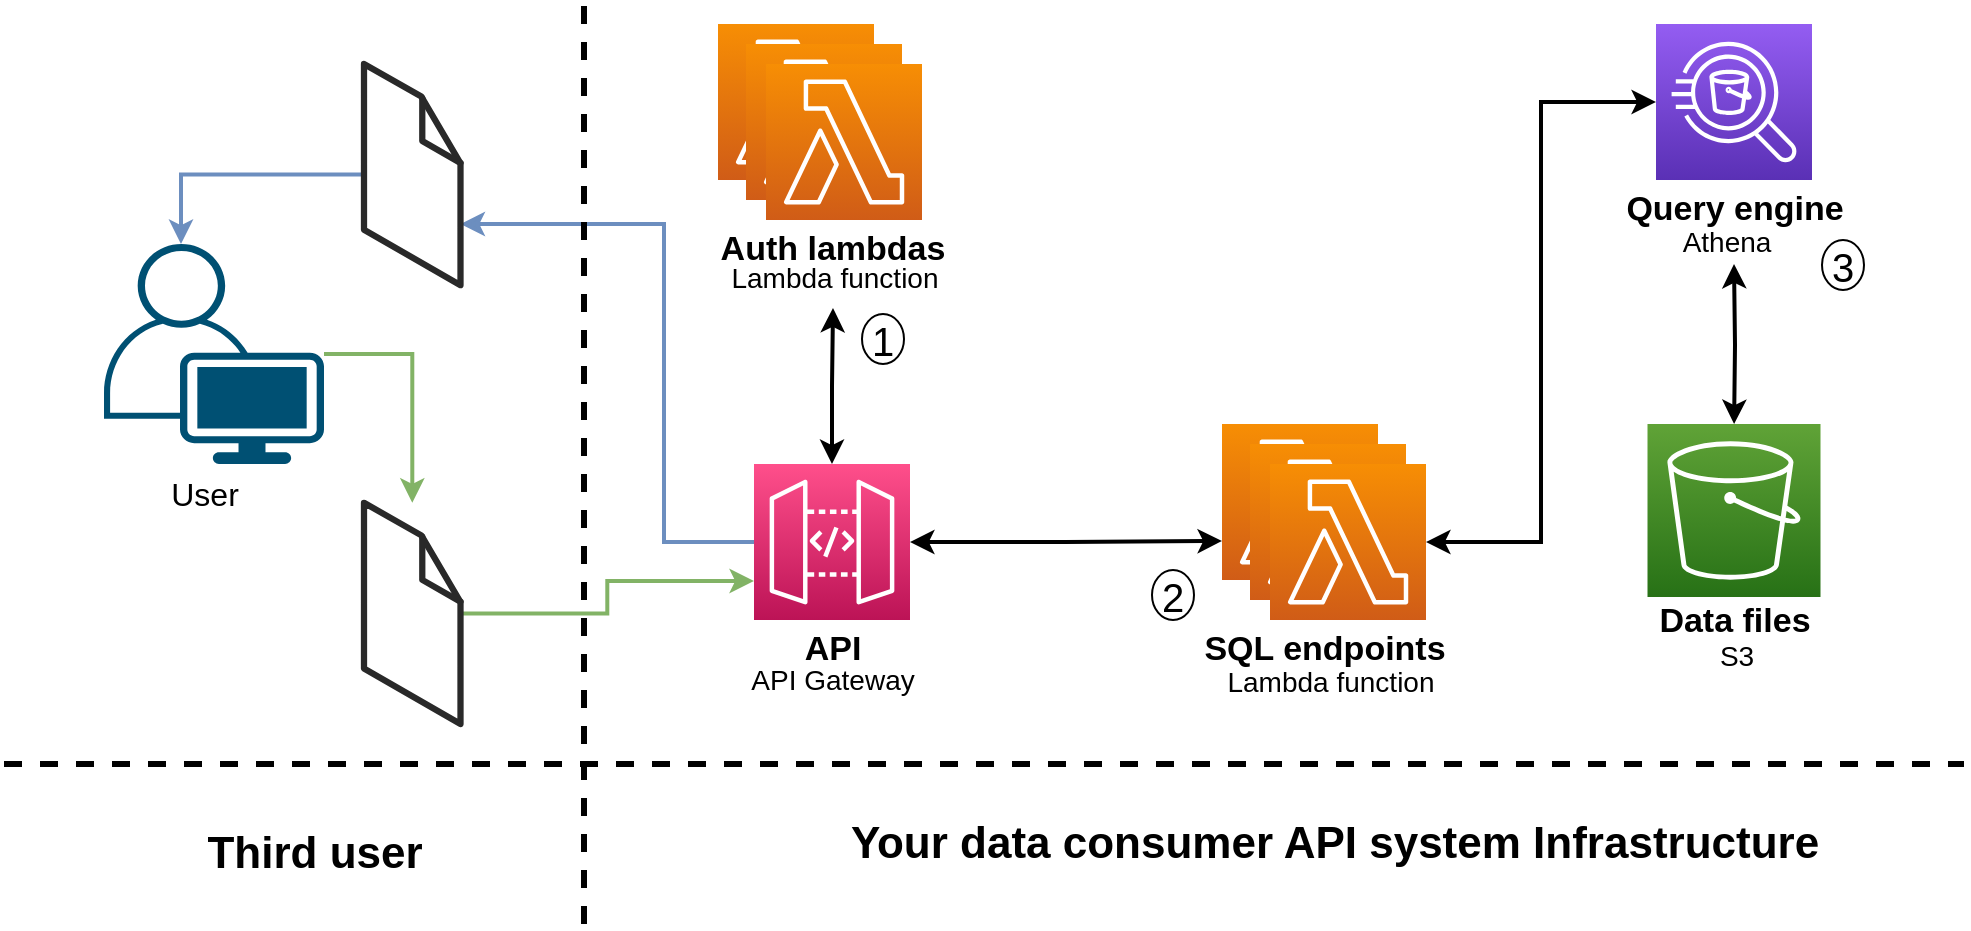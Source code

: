 <mxfile version="21.1.1" type="device">
  <diagram name="Página-1" id="AilwOh0-EXWKfMZsS6pI">
    <mxGraphModel dx="1600" dy="822" grid="1" gridSize="10" guides="1" tooltips="1" connect="1" arrows="1" fold="1" page="1" pageScale="1" pageWidth="827" pageHeight="1169" math="0" shadow="0">
      <root>
        <mxCell id="0" />
        <mxCell id="1" parent="0" />
        <mxCell id="f50SGQ-XIdbjfvz_xuF9-51" style="edgeStyle=orthogonalEdgeStyle;rounded=0;orthogonalLoop=1;jettySize=auto;html=1;entryX=0;entryY=0.75;entryDx=0;entryDy=0;entryPerimeter=0;startArrow=classic;startFill=1;strokeWidth=2;" edge="1" parent="1" source="f50SGQ-XIdbjfvz_xuF9-9" target="f50SGQ-XIdbjfvz_xuF9-4">
          <mxGeometry relative="1" as="geometry" />
        </mxCell>
        <mxCell id="f50SGQ-XIdbjfvz_xuF9-52" style="edgeStyle=orthogonalEdgeStyle;rounded=0;orthogonalLoop=1;jettySize=auto;html=1;startArrow=classic;startFill=1;strokeWidth=2;" edge="1" parent="1" source="f50SGQ-XIdbjfvz_xuF9-9" target="f50SGQ-XIdbjfvz_xuF9-21">
          <mxGeometry relative="1" as="geometry">
            <mxPoint x="484" y="220" as="targetPoint" />
          </mxGeometry>
        </mxCell>
        <mxCell id="f50SGQ-XIdbjfvz_xuF9-57" style="edgeStyle=orthogonalEdgeStyle;rounded=0;orthogonalLoop=1;jettySize=auto;html=1;fillColor=#dae8fc;strokeColor=#6c8ebf;strokeWidth=2;" edge="1" parent="1" source="f50SGQ-XIdbjfvz_xuF9-9" target="f50SGQ-XIdbjfvz_xuF9-54">
          <mxGeometry relative="1" as="geometry">
            <Array as="points">
              <mxPoint x="400" y="329" />
              <mxPoint x="400" y="170" />
            </Array>
          </mxGeometry>
        </mxCell>
        <mxCell id="f50SGQ-XIdbjfvz_xuF9-9" value="" style="sketch=0;points=[[0,0,0],[0.25,0,0],[0.5,0,0],[0.75,0,0],[1,0,0],[0,1,0],[0.25,1,0],[0.5,1,0],[0.75,1,0],[1,1,0],[0,0.25,0],[0,0.5,0],[0,0.75,0],[1,0.25,0],[1,0.5,0],[1,0.75,0]];outlineConnect=0;fontColor=#232F3E;gradientColor=#FF4F8B;gradientDirection=north;fillColor=#BC1356;strokeColor=#ffffff;dashed=0;verticalLabelPosition=bottom;verticalAlign=top;align=center;html=1;fontSize=12;fontStyle=0;aspect=fixed;shape=mxgraph.aws4.resourceIcon;resIcon=mxgraph.aws4.api_gateway;" vertex="1" parent="1">
          <mxGeometry x="445" y="290" width="78" height="78" as="geometry" />
        </mxCell>
        <mxCell id="f50SGQ-XIdbjfvz_xuF9-12" value="" style="group" vertex="1" connectable="0" parent="1">
          <mxGeometry x="665" y="270" width="135" height="150" as="geometry" />
        </mxCell>
        <mxCell id="f50SGQ-XIdbjfvz_xuF9-7" value="" style="group" vertex="1" connectable="0" parent="f50SGQ-XIdbjfvz_xuF9-12">
          <mxGeometry x="14" width="102" height="98" as="geometry" />
        </mxCell>
        <mxCell id="f50SGQ-XIdbjfvz_xuF9-4" value="" style="sketch=0;points=[[0,0,0],[0.25,0,0],[0.5,0,0],[0.75,0,0],[1,0,0],[0,1,0],[0.25,1,0],[0.5,1,0],[0.75,1,0],[1,1,0],[0,0.25,0],[0,0.5,0],[0,0.75,0],[1,0.25,0],[1,0.5,0],[1,0.75,0]];outlineConnect=0;fontColor=#232F3E;gradientColor=#F78E04;gradientDirection=north;fillColor=#D05C17;strokeColor=#ffffff;dashed=0;verticalLabelPosition=bottom;verticalAlign=top;align=center;html=1;fontSize=12;fontStyle=0;aspect=fixed;shape=mxgraph.aws4.resourceIcon;resIcon=mxgraph.aws4.lambda;" vertex="1" parent="f50SGQ-XIdbjfvz_xuF9-7">
          <mxGeometry width="78" height="78" as="geometry" />
        </mxCell>
        <mxCell id="f50SGQ-XIdbjfvz_xuF9-5" value="" style="sketch=0;points=[[0,0,0],[0.25,0,0],[0.5,0,0],[0.75,0,0],[1,0,0],[0,1,0],[0.25,1,0],[0.5,1,0],[0.75,1,0],[1,1,0],[0,0.25,0],[0,0.5,0],[0,0.75,0],[1,0.25,0],[1,0.5,0],[1,0.75,0]];outlineConnect=0;fontColor=#232F3E;gradientColor=#F78E04;gradientDirection=north;fillColor=#D05C17;strokeColor=#ffffff;dashed=0;verticalLabelPosition=bottom;verticalAlign=top;align=center;html=1;fontSize=12;fontStyle=0;aspect=fixed;shape=mxgraph.aws4.resourceIcon;resIcon=mxgraph.aws4.lambda;" vertex="1" parent="f50SGQ-XIdbjfvz_xuF9-7">
          <mxGeometry x="14" y="10" width="78" height="78" as="geometry" />
        </mxCell>
        <mxCell id="f50SGQ-XIdbjfvz_xuF9-6" value="" style="sketch=0;points=[[0,0,0],[0.25,0,0],[0.5,0,0],[0.75,0,0],[1,0,0],[0,1,0],[0.25,1,0],[0.5,1,0],[0.75,1,0],[1,1,0],[0,0.25,0],[0,0.5,0],[0,0.75,0],[1,0.25,0],[1,0.5,0],[1,0.75,0]];outlineConnect=0;fontColor=#232F3E;gradientColor=#F78E04;gradientDirection=north;fillColor=#D05C17;strokeColor=#ffffff;dashed=0;verticalLabelPosition=bottom;verticalAlign=top;align=center;html=1;fontSize=12;fontStyle=0;aspect=fixed;shape=mxgraph.aws4.resourceIcon;resIcon=mxgraph.aws4.lambda;" vertex="1" parent="f50SGQ-XIdbjfvz_xuF9-7">
          <mxGeometry x="24" y="20" width="78" height="78" as="geometry" />
        </mxCell>
        <mxCell id="f50SGQ-XIdbjfvz_xuF9-11" value="SQL endpoints" style="text;html=1;align=center;verticalAlign=middle;resizable=0;points=[];autosize=1;strokeColor=none;fillColor=none;fontStyle=1;fontSize=17;" vertex="1" parent="f50SGQ-XIdbjfvz_xuF9-12">
          <mxGeometry x="-5" y="98" width="140" height="30" as="geometry" />
        </mxCell>
        <mxCell id="f50SGQ-XIdbjfvz_xuF9-23" value="&lt;span style=&quot;font-size: 14px; font-weight: 400;&quot;&gt;Lambda function&lt;/span&gt;" style="text;html=1;align=center;verticalAlign=middle;resizable=0;points=[];autosize=1;strokeColor=none;fillColor=none;fontStyle=1;fontSize=17;" vertex="1" parent="f50SGQ-XIdbjfvz_xuF9-12">
          <mxGeometry x="2.5" y="114" width="130" height="30" as="geometry" />
        </mxCell>
        <mxCell id="f50SGQ-XIdbjfvz_xuF9-13" value="" style="group" vertex="1" connectable="0" parent="1">
          <mxGeometry x="419" y="70" width="135" height="140" as="geometry" />
        </mxCell>
        <mxCell id="f50SGQ-XIdbjfvz_xuF9-8" value="" style="group" vertex="1" connectable="0" parent="f50SGQ-XIdbjfvz_xuF9-13">
          <mxGeometry x="8" width="102" height="98" as="geometry" />
        </mxCell>
        <mxCell id="f50SGQ-XIdbjfvz_xuF9-1" value="" style="sketch=0;points=[[0,0,0],[0.25,0,0],[0.5,0,0],[0.75,0,0],[1,0,0],[0,1,0],[0.25,1,0],[0.5,1,0],[0.75,1,0],[1,1,0],[0,0.25,0],[0,0.5,0],[0,0.75,0],[1,0.25,0],[1,0.5,0],[1,0.75,0]];outlineConnect=0;fontColor=#232F3E;gradientColor=#F78E04;gradientDirection=north;fillColor=#D05C17;strokeColor=#ffffff;dashed=0;verticalLabelPosition=bottom;verticalAlign=top;align=center;html=1;fontSize=12;fontStyle=0;aspect=fixed;shape=mxgraph.aws4.resourceIcon;resIcon=mxgraph.aws4.lambda;" vertex="1" parent="f50SGQ-XIdbjfvz_xuF9-8">
          <mxGeometry width="78" height="78" as="geometry" />
        </mxCell>
        <mxCell id="f50SGQ-XIdbjfvz_xuF9-2" value="" style="sketch=0;points=[[0,0,0],[0.25,0,0],[0.5,0,0],[0.75,0,0],[1,0,0],[0,1,0],[0.25,1,0],[0.5,1,0],[0.75,1,0],[1,1,0],[0,0.25,0],[0,0.5,0],[0,0.75,0],[1,0.25,0],[1,0.5,0],[1,0.75,0]];outlineConnect=0;fontColor=#232F3E;gradientColor=#F78E04;gradientDirection=north;fillColor=#D05C17;strokeColor=#ffffff;dashed=0;verticalLabelPosition=bottom;verticalAlign=top;align=center;html=1;fontSize=12;fontStyle=0;aspect=fixed;shape=mxgraph.aws4.resourceIcon;resIcon=mxgraph.aws4.lambda;" vertex="1" parent="f50SGQ-XIdbjfvz_xuF9-8">
          <mxGeometry x="14" y="10" width="78" height="78" as="geometry" />
        </mxCell>
        <mxCell id="f50SGQ-XIdbjfvz_xuF9-3" value="" style="sketch=0;points=[[0,0,0],[0.25,0,0],[0.5,0,0],[0.75,0,0],[1,0,0],[0,1,0],[0.25,1,0],[0.5,1,0],[0.75,1,0],[1,1,0],[0,0.25,0],[0,0.5,0],[0,0.75,0],[1,0.25,0],[1,0.5,0],[1,0.75,0]];outlineConnect=0;fontColor=#232F3E;gradientColor=#F78E04;gradientDirection=north;fillColor=#D05C17;strokeColor=#ffffff;dashed=0;verticalLabelPosition=bottom;verticalAlign=top;align=center;html=1;fontSize=12;fontStyle=0;aspect=fixed;shape=mxgraph.aws4.resourceIcon;resIcon=mxgraph.aws4.lambda;" vertex="1" parent="f50SGQ-XIdbjfvz_xuF9-8">
          <mxGeometry x="24" y="20" width="78" height="78" as="geometry" />
        </mxCell>
        <mxCell id="f50SGQ-XIdbjfvz_xuF9-10" value="Auth lambdas" style="text;html=1;align=center;verticalAlign=middle;resizable=0;points=[];autosize=1;strokeColor=none;fillColor=none;fontStyle=1;fontSize=17;" vertex="1" parent="f50SGQ-XIdbjfvz_xuF9-13">
          <mxGeometry x="-5" y="98" width="140" height="30" as="geometry" />
        </mxCell>
        <mxCell id="f50SGQ-XIdbjfvz_xuF9-21" value="&lt;span style=&quot;font-size: 14px; font-weight: 400;&quot;&gt;Lambda function&lt;/span&gt;" style="text;html=1;align=center;verticalAlign=middle;resizable=0;points=[];autosize=1;strokeColor=none;fillColor=none;fontStyle=1;fontSize=17;" vertex="1" parent="f50SGQ-XIdbjfvz_xuF9-13">
          <mxGeometry x="0.5" y="112" width="130" height="30" as="geometry" />
        </mxCell>
        <mxCell id="f50SGQ-XIdbjfvz_xuF9-19" value="API" style="text;html=1;align=center;verticalAlign=middle;resizable=0;points=[];autosize=1;strokeColor=none;fillColor=none;fontStyle=1;fontSize=17;" vertex="1" parent="1">
          <mxGeometry x="459" y="368" width="50" height="30" as="geometry" />
        </mxCell>
        <mxCell id="f50SGQ-XIdbjfvz_xuF9-20" value="&lt;span style=&quot;font-weight: normal;&quot;&gt;&lt;font style=&quot;font-size: 14px;&quot;&gt;API Gateway&lt;/font&gt;&lt;/span&gt;" style="text;html=1;align=center;verticalAlign=middle;resizable=0;points=[];autosize=1;strokeColor=none;fillColor=none;fontStyle=1;fontSize=17;" vertex="1" parent="1">
          <mxGeometry x="429" y="383" width="110" height="30" as="geometry" />
        </mxCell>
        <mxCell id="f50SGQ-XIdbjfvz_xuF9-37" value="" style="group" vertex="1" connectable="0" parent="1">
          <mxGeometry x="885" y="270" width="100" height="131" as="geometry" />
        </mxCell>
        <mxCell id="f50SGQ-XIdbjfvz_xuF9-24" value="" style="sketch=0;points=[[0,0,0],[0.25,0,0],[0.5,0,0],[0.75,0,0],[1,0,0],[0,1,0],[0.25,1,0],[0.5,1,0],[0.75,1,0],[1,1,0],[0,0.25,0],[0,0.5,0],[0,0.75,0],[1,0.25,0],[1,0.5,0],[1,0.75,0]];outlineConnect=0;fontColor=#232F3E;gradientColor=#60A337;gradientDirection=north;fillColor=#277116;strokeColor=#ffffff;dashed=0;verticalLabelPosition=bottom;verticalAlign=top;align=center;html=1;fontSize=12;fontStyle=0;aspect=fixed;shape=mxgraph.aws4.resourceIcon;resIcon=mxgraph.aws4.s3;" vertex="1" parent="f50SGQ-XIdbjfvz_xuF9-37">
          <mxGeometry x="6.75" width="86.5" height="86.5" as="geometry" />
        </mxCell>
        <mxCell id="f50SGQ-XIdbjfvz_xuF9-33" value="Data files" style="text;html=1;align=center;verticalAlign=middle;resizable=0;points=[];autosize=1;strokeColor=none;fillColor=none;fontStyle=1;fontSize=17;" vertex="1" parent="f50SGQ-XIdbjfvz_xuF9-37">
          <mxGeometry y="83.5" width="100" height="30" as="geometry" />
        </mxCell>
        <mxCell id="f50SGQ-XIdbjfvz_xuF9-34" value="&lt;span style=&quot;font-size: 14px; font-weight: 400;&quot;&gt;S3&lt;/span&gt;" style="text;html=1;align=center;verticalAlign=middle;resizable=0;points=[];autosize=1;strokeColor=none;fillColor=none;fontStyle=1;fontSize=17;" vertex="1" parent="f50SGQ-XIdbjfvz_xuF9-37">
          <mxGeometry x="31" y="101" width="40" height="30" as="geometry" />
        </mxCell>
        <mxCell id="f50SGQ-XIdbjfvz_xuF9-38" value="" style="group" vertex="1" connectable="0" parent="1">
          <mxGeometry x="870" y="70" width="130" height="133" as="geometry" />
        </mxCell>
        <mxCell id="f50SGQ-XIdbjfvz_xuF9-25" value="&lt;span style=&quot;font-size: 14px; font-weight: 400;&quot;&gt;Athena&lt;/span&gt;" style="text;html=1;align=center;verticalAlign=middle;resizable=0;points=[];autosize=1;strokeColor=none;fillColor=none;fontStyle=1;fontSize=17;" vertex="1" parent="f50SGQ-XIdbjfvz_xuF9-38">
          <mxGeometry x="26" y="94" width="70" height="30" as="geometry" />
        </mxCell>
        <mxCell id="f50SGQ-XIdbjfvz_xuF9-35" value="" style="sketch=0;points=[[0,0,0],[0.25,0,0],[0.5,0,0],[0.75,0,0],[1,0,0],[0,1,0],[0.25,1,0],[0.5,1,0],[0.75,1,0],[1,1,0],[0,0.25,0],[0,0.5,0],[0,0.75,0],[1,0.25,0],[1,0.5,0],[1,0.75,0]];outlineConnect=0;fontColor=#232F3E;gradientColor=#945DF2;gradientDirection=north;fillColor=#5A30B5;strokeColor=#ffffff;dashed=0;verticalLabelPosition=bottom;verticalAlign=top;align=center;html=1;fontSize=12;fontStyle=0;aspect=fixed;shape=mxgraph.aws4.resourceIcon;resIcon=mxgraph.aws4.athena;" vertex="1" parent="f50SGQ-XIdbjfvz_xuF9-38">
          <mxGeometry x="26" width="78" height="78" as="geometry" />
        </mxCell>
        <mxCell id="f50SGQ-XIdbjfvz_xuF9-36" value="Query engine" style="text;html=1;align=center;verticalAlign=middle;resizable=0;points=[];autosize=1;strokeColor=none;fillColor=none;fontStyle=1;fontSize=17;" vertex="1" parent="f50SGQ-XIdbjfvz_xuF9-38">
          <mxGeometry y="78" width="130" height="30" as="geometry" />
        </mxCell>
        <mxCell id="f50SGQ-XIdbjfvz_xuF9-62" value="3" style="ellipse;whiteSpace=wrap;html=1;fontSize=20;" vertex="1" parent="f50SGQ-XIdbjfvz_xuF9-38">
          <mxGeometry x="109" y="108" width="21" height="25" as="geometry" />
        </mxCell>
        <mxCell id="f50SGQ-XIdbjfvz_xuF9-55" style="edgeStyle=orthogonalEdgeStyle;rounded=0;orthogonalLoop=1;jettySize=auto;html=1;fillColor=#d5e8d4;strokeColor=#82b366;strokeWidth=2;" edge="1" parent="1" source="f50SGQ-XIdbjfvz_xuF9-39" target="f50SGQ-XIdbjfvz_xuF9-53">
          <mxGeometry relative="1" as="geometry" />
        </mxCell>
        <mxCell id="f50SGQ-XIdbjfvz_xuF9-39" value="" style="points=[[0.35,0,0],[0.98,0.51,0],[1,0.71,0],[0.67,1,0],[0,0.795,0],[0,0.65,0]];verticalLabelPosition=bottom;sketch=0;html=1;verticalAlign=top;aspect=fixed;align=center;pointerEvents=1;shape=mxgraph.cisco19.user;fillColor=#005073;strokeColor=none;" vertex="1" parent="1">
          <mxGeometry x="120" y="180" width="110" height="110" as="geometry" />
        </mxCell>
        <mxCell id="f50SGQ-XIdbjfvz_xuF9-40" value="" style="endArrow=none;dashed=1;html=1;rounded=0;fontSize=14;strokeWidth=3;" edge="1" parent="1">
          <mxGeometry width="50" height="50" relative="1" as="geometry">
            <mxPoint x="360" y="520" as="sourcePoint" />
            <mxPoint x="360" y="60" as="targetPoint" />
          </mxGeometry>
        </mxCell>
        <mxCell id="f50SGQ-XIdbjfvz_xuF9-41" value="" style="endArrow=none;dashed=1;html=1;rounded=0;strokeWidth=3;" edge="1" parent="1">
          <mxGeometry width="50" height="50" relative="1" as="geometry">
            <mxPoint x="70" y="440" as="sourcePoint" />
            <mxPoint x="1050" y="440" as="targetPoint" />
          </mxGeometry>
        </mxCell>
        <mxCell id="f50SGQ-XIdbjfvz_xuF9-42" value="&lt;font style=&quot;font-size: 16px;&quot;&gt;User&lt;/font&gt;" style="text;html=1;align=center;verticalAlign=middle;resizable=0;points=[];autosize=1;strokeColor=none;fillColor=none;" vertex="1" parent="1">
          <mxGeometry x="140" y="290" width="60" height="30" as="geometry" />
        </mxCell>
        <mxCell id="f50SGQ-XIdbjfvz_xuF9-43" value="&lt;b&gt;&lt;font style=&quot;font-size: 22px;&quot;&gt;Third user&lt;/font&gt;&lt;/b&gt;" style="text;html=1;align=center;verticalAlign=middle;resizable=0;points=[];autosize=1;strokeColor=none;fillColor=none;" vertex="1" parent="1">
          <mxGeometry x="160" y="465" width="130" height="40" as="geometry" />
        </mxCell>
        <mxCell id="f50SGQ-XIdbjfvz_xuF9-44" value="&lt;b&gt;&lt;font style=&quot;font-size: 22px;&quot;&gt;Your data consumer API system Infrastructure&lt;/font&gt;&lt;/b&gt;" style="text;html=1;align=center;verticalAlign=middle;resizable=0;points=[];autosize=1;strokeColor=none;fillColor=none;" vertex="1" parent="1">
          <mxGeometry x="480" y="460" width="510" height="40" as="geometry" />
        </mxCell>
        <mxCell id="f50SGQ-XIdbjfvz_xuF9-45" value="" style="shape=image;html=1;verticalAlign=top;verticalLabelPosition=bottom;labelBackgroundColor=#ffffff;imageAspect=0;aspect=fixed;image=https://cdn0.iconfinder.com/data/icons/long-shadow-web-icons/512/python-128.png" vertex="1" parent="1">
          <mxGeometry x="689" y="130" width="80" height="80" as="geometry" />
        </mxCell>
        <mxCell id="f50SGQ-XIdbjfvz_xuF9-47" value="" style="shape=image;html=1;verticalAlign=top;verticalLabelPosition=bottom;labelBackgroundColor=#ffffff;imageAspect=0;aspect=fixed;image=https://cdn4.iconfinder.com/data/icons/ionicons/512/icon-plus-round-128.png" vertex="1" parent="1">
          <mxGeometry x="710" y="221" width="38" height="38" as="geometry" />
        </mxCell>
        <mxCell id="f50SGQ-XIdbjfvz_xuF9-49" style="edgeStyle=orthogonalEdgeStyle;rounded=0;orthogonalLoop=1;jettySize=auto;html=1;entryX=1;entryY=0.5;entryDx=0;entryDy=0;entryPerimeter=0;startArrow=classic;startFill=1;strokeWidth=2;" edge="1" parent="1" source="f50SGQ-XIdbjfvz_xuF9-35" target="f50SGQ-XIdbjfvz_xuF9-6">
          <mxGeometry relative="1" as="geometry" />
        </mxCell>
        <mxCell id="f50SGQ-XIdbjfvz_xuF9-50" style="edgeStyle=orthogonalEdgeStyle;rounded=0;orthogonalLoop=1;jettySize=auto;html=1;startArrow=classic;startFill=1;strokeWidth=2;" edge="1" parent="1" target="f50SGQ-XIdbjfvz_xuF9-24">
          <mxGeometry relative="1" as="geometry">
            <mxPoint x="935" y="190" as="sourcePoint" />
          </mxGeometry>
        </mxCell>
        <mxCell id="f50SGQ-XIdbjfvz_xuF9-56" style="edgeStyle=orthogonalEdgeStyle;rounded=0;orthogonalLoop=1;jettySize=auto;html=1;entryX=0;entryY=0.75;entryDx=0;entryDy=0;entryPerimeter=0;fillColor=#d5e8d4;strokeColor=#82b366;strokeWidth=2;" edge="1" parent="1" source="f50SGQ-XIdbjfvz_xuF9-53" target="f50SGQ-XIdbjfvz_xuF9-9">
          <mxGeometry relative="1" as="geometry" />
        </mxCell>
        <mxCell id="f50SGQ-XIdbjfvz_xuF9-53" value="" style="verticalLabelPosition=bottom;html=1;verticalAlign=top;strokeWidth=1;align=center;outlineConnect=0;dashed=0;outlineConnect=0;shape=mxgraph.aws3d.file;aspect=fixed;strokeColor=#292929;" vertex="1" parent="1">
          <mxGeometry x="250" y="309.4" width="48.25" height="110.6" as="geometry" />
        </mxCell>
        <mxCell id="f50SGQ-XIdbjfvz_xuF9-58" style="edgeStyle=orthogonalEdgeStyle;rounded=0;orthogonalLoop=1;jettySize=auto;html=1;entryX=0.35;entryY=0;entryDx=0;entryDy=0;entryPerimeter=0;strokeWidth=2;fillColor=#dae8fc;strokeColor=#6c8ebf;" edge="1" parent="1" source="f50SGQ-XIdbjfvz_xuF9-54" target="f50SGQ-XIdbjfvz_xuF9-39">
          <mxGeometry relative="1" as="geometry" />
        </mxCell>
        <mxCell id="f50SGQ-XIdbjfvz_xuF9-54" value="" style="verticalLabelPosition=bottom;html=1;verticalAlign=top;strokeWidth=1;align=center;outlineConnect=0;dashed=0;outlineConnect=0;shape=mxgraph.aws3d.file;aspect=fixed;strokeColor=#292929;" vertex="1" parent="1">
          <mxGeometry x="250" y="90.0" width="48.25" height="110.6" as="geometry" />
        </mxCell>
        <mxCell id="f50SGQ-XIdbjfvz_xuF9-59" value="1" style="ellipse;whiteSpace=wrap;html=1;fontSize=20;" vertex="1" parent="1">
          <mxGeometry x="499" y="215" width="21" height="25" as="geometry" />
        </mxCell>
        <mxCell id="f50SGQ-XIdbjfvz_xuF9-61" value="2" style="ellipse;whiteSpace=wrap;html=1;fontSize=20;" vertex="1" parent="1">
          <mxGeometry x="644" y="343" width="21" height="25" as="geometry" />
        </mxCell>
      </root>
    </mxGraphModel>
  </diagram>
</mxfile>
